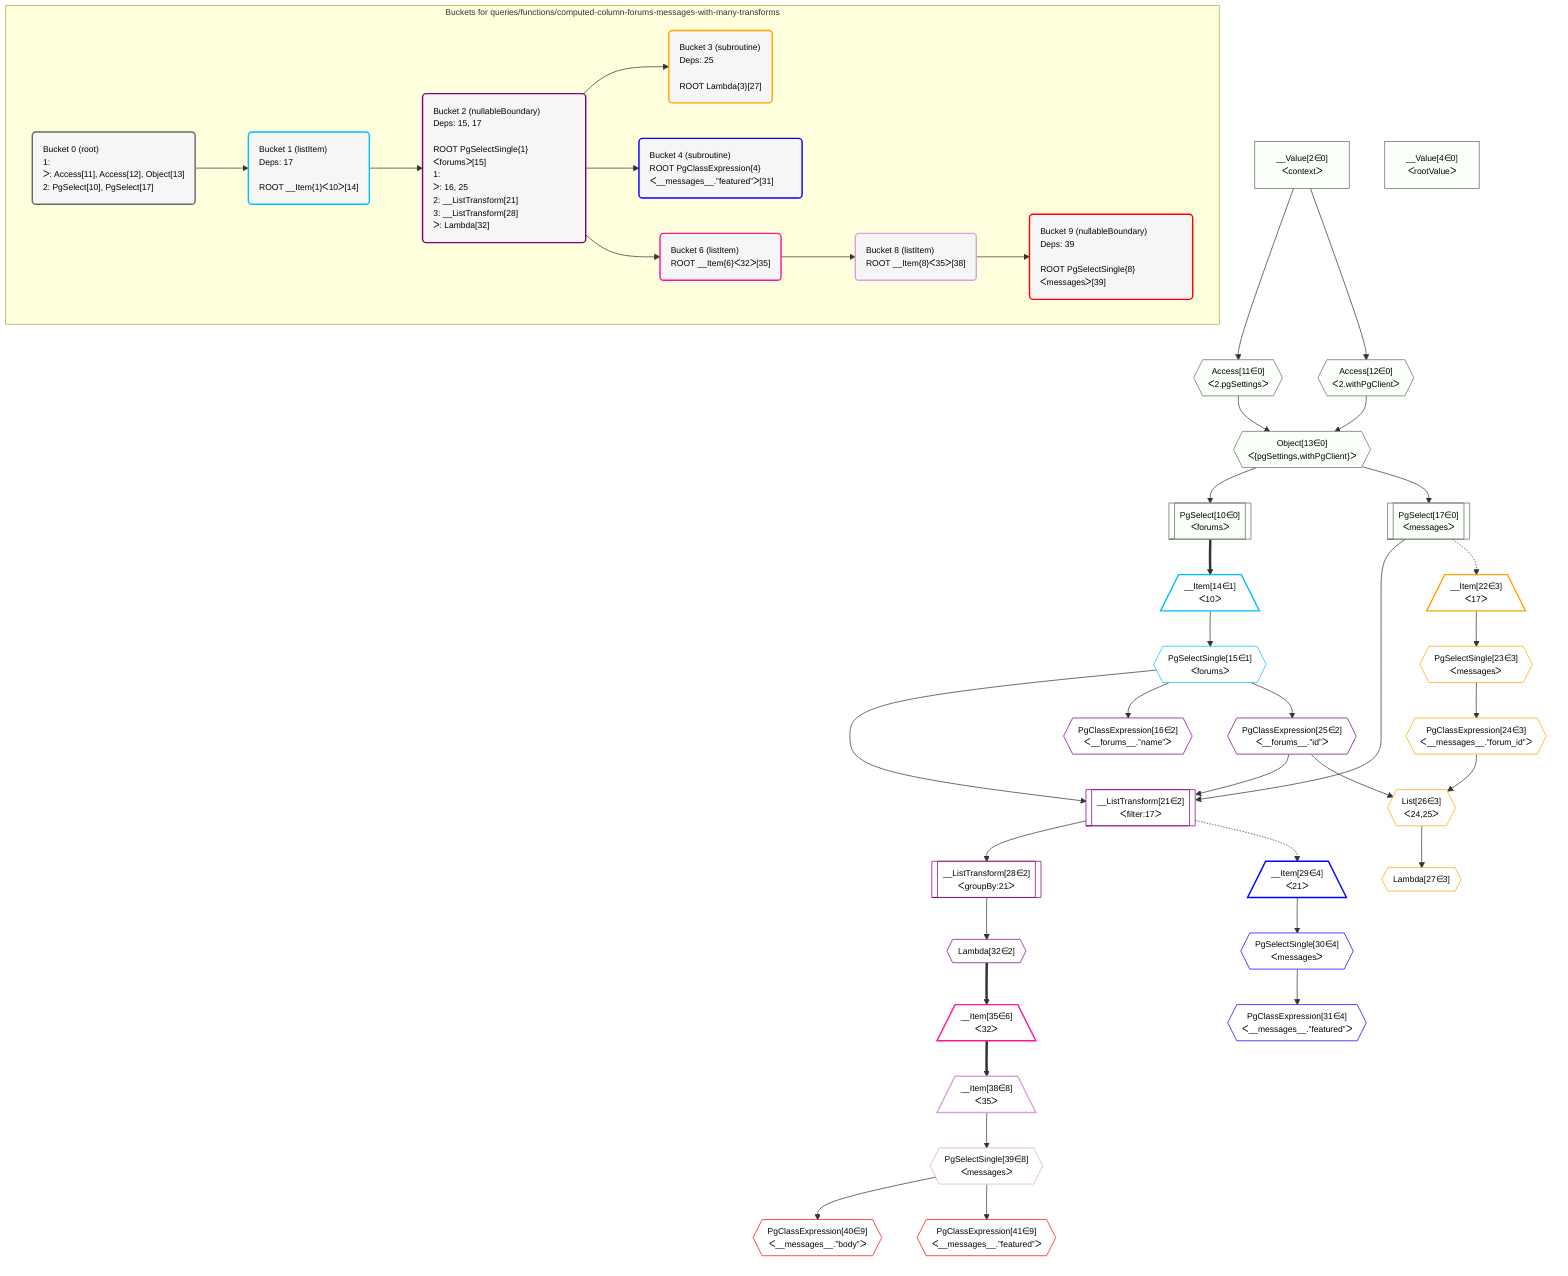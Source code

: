 %%{init: {'themeVariables': { 'fontSize': '12px'}}}%%
graph TD
    classDef path fill:#eee,stroke:#000,color:#000
    classDef plan fill:#fff,stroke-width:1px,color:#000
    classDef itemplan fill:#fff,stroke-width:2px,color:#000
    classDef unbatchedplan fill:#dff,stroke-width:1px,color:#000
    classDef sideeffectplan fill:#fcc,stroke-width:2px,color:#000
    classDef bucket fill:#f6f6f6,color:#000,stroke-width:2px,text-align:left


    %% plan dependencies
    Object13{{"Object[13∈0]<br />ᐸ{pgSettings,withPgClient}ᐳ"}}:::plan
    Access11{{"Access[11∈0]<br />ᐸ2.pgSettingsᐳ"}}:::plan
    Access12{{"Access[12∈0]<br />ᐸ2.withPgClientᐳ"}}:::plan
    Access11 & Access12 --> Object13
    PgSelect10[["PgSelect[10∈0]<br />ᐸforumsᐳ"]]:::plan
    Object13 --> PgSelect10
    __Value2["__Value[2∈0]<br />ᐸcontextᐳ"]:::plan
    __Value2 --> Access11
    __Value2 --> Access12
    PgSelect17[["PgSelect[17∈0]<br />ᐸmessagesᐳ"]]:::plan
    Object13 --> PgSelect17
    __Value4["__Value[4∈0]<br />ᐸrootValueᐳ"]:::plan
    __Item14[/"__Item[14∈1]<br />ᐸ10ᐳ"\]:::itemplan
    PgSelect10 ==> __Item14
    PgSelectSingle15{{"PgSelectSingle[15∈1]<br />ᐸforumsᐳ"}}:::plan
    __Item14 --> PgSelectSingle15
    __ListTransform21[["__ListTransform[21∈2]<br />ᐸfilter:17ᐳ"]]:::plan
    PgClassExpression25{{"PgClassExpression[25∈2]<br />ᐸ__forums__.”id”ᐳ"}}:::plan
    PgSelect17 & PgSelectSingle15 & PgClassExpression25 --> __ListTransform21
    PgClassExpression16{{"PgClassExpression[16∈2]<br />ᐸ__forums__.”name”ᐳ"}}:::plan
    PgSelectSingle15 --> PgClassExpression16
    PgSelectSingle15 --> PgClassExpression25
    __ListTransform28[["__ListTransform[28∈2]<br />ᐸgroupBy:21ᐳ"]]:::plan
    __ListTransform21 --> __ListTransform28
    Lambda32{{"Lambda[32∈2]"}}:::plan
    __ListTransform28 --> Lambda32
    List26{{"List[26∈3]<br />ᐸ24,25ᐳ"}}:::plan
    PgClassExpression24{{"PgClassExpression[24∈3]<br />ᐸ__messages__.”forum_id”ᐳ"}}:::plan
    PgClassExpression24 & PgClassExpression25 --> List26
    __Item22[/"__Item[22∈3]<br />ᐸ17ᐳ"\]:::itemplan
    PgSelect17 -.-> __Item22
    PgSelectSingle23{{"PgSelectSingle[23∈3]<br />ᐸmessagesᐳ"}}:::plan
    __Item22 --> PgSelectSingle23
    PgSelectSingle23 --> PgClassExpression24
    Lambda27{{"Lambda[27∈3]"}}:::plan
    List26 --> Lambda27
    __Item29[/"__Item[29∈4]<br />ᐸ21ᐳ"\]:::itemplan
    __ListTransform21 -.-> __Item29
    PgSelectSingle30{{"PgSelectSingle[30∈4]<br />ᐸmessagesᐳ"}}:::plan
    __Item29 --> PgSelectSingle30
    PgClassExpression31{{"PgClassExpression[31∈4]<br />ᐸ__messages__.”featured”ᐳ"}}:::plan
    PgSelectSingle30 --> PgClassExpression31
    __Item35[/"__Item[35∈6]<br />ᐸ32ᐳ"\]:::itemplan
    Lambda32 ==> __Item35
    __Item38[/"__Item[38∈8]<br />ᐸ35ᐳ"\]:::itemplan
    __Item35 ==> __Item38
    PgSelectSingle39{{"PgSelectSingle[39∈8]<br />ᐸmessagesᐳ"}}:::plan
    __Item38 --> PgSelectSingle39
    PgClassExpression40{{"PgClassExpression[40∈9]<br />ᐸ__messages__.”body”ᐳ"}}:::plan
    PgSelectSingle39 --> PgClassExpression40
    PgClassExpression41{{"PgClassExpression[41∈9]<br />ᐸ__messages__.”featured”ᐳ"}}:::plan
    PgSelectSingle39 --> PgClassExpression41

    %% define steps

    subgraph "Buckets for queries/functions/computed-column-forums-messages-with-many-transforms"
    Bucket0("Bucket 0 (root)<br />1: <br />ᐳ: Access[11], Access[12], Object[13]<br />2: PgSelect[10], PgSelect[17]"):::bucket
    classDef bucket0 stroke:#696969
    class Bucket0,__Value2,__Value4,PgSelect10,Access11,Access12,Object13,PgSelect17 bucket0
    Bucket1("Bucket 1 (listItem)<br />Deps: 17<br /><br />ROOT __Item{1}ᐸ10ᐳ[14]"):::bucket
    classDef bucket1 stroke:#00bfff
    class Bucket1,__Item14,PgSelectSingle15 bucket1
    Bucket2("Bucket 2 (nullableBoundary)<br />Deps: 15, 17<br /><br />ROOT PgSelectSingle{1}ᐸforumsᐳ[15]<br />1: <br />ᐳ: 16, 25<br />2: __ListTransform[21]<br />3: __ListTransform[28]<br />ᐳ: Lambda[32]"):::bucket
    classDef bucket2 stroke:#7f007f
    class Bucket2,PgClassExpression16,__ListTransform21,PgClassExpression25,__ListTransform28,Lambda32 bucket2
    Bucket3("Bucket 3 (subroutine)<br />Deps: 25<br /><br />ROOT Lambda{3}[27]"):::bucket
    classDef bucket3 stroke:#ffa500
    class Bucket3,__Item22,PgSelectSingle23,PgClassExpression24,List26,Lambda27 bucket3
    Bucket4("Bucket 4 (subroutine)<br />ROOT PgClassExpression{4}ᐸ__messages__.”featured”ᐳ[31]"):::bucket
    classDef bucket4 stroke:#0000ff
    class Bucket4,__Item29,PgSelectSingle30,PgClassExpression31 bucket4
    Bucket6("Bucket 6 (listItem)<br />ROOT __Item{6}ᐸ32ᐳ[35]"):::bucket
    classDef bucket6 stroke:#ff1493
    class Bucket6,__Item35 bucket6
    Bucket8("Bucket 8 (listItem)<br />ROOT __Item{8}ᐸ35ᐳ[38]"):::bucket
    classDef bucket8 stroke:#dda0dd
    class Bucket8,__Item38,PgSelectSingle39 bucket8
    Bucket9("Bucket 9 (nullableBoundary)<br />Deps: 39<br /><br />ROOT PgSelectSingle{8}ᐸmessagesᐳ[39]"):::bucket
    classDef bucket9 stroke:#ff0000
    class Bucket9,PgClassExpression40,PgClassExpression41 bucket9
    Bucket0 --> Bucket1
    Bucket1 --> Bucket2
    Bucket2 --> Bucket3 & Bucket4 & Bucket6
    Bucket6 --> Bucket8
    Bucket8 --> Bucket9
    classDef unary fill:#fafffa,borderWidth:8px
    class Object13,PgSelect10,Access11,Access12,PgSelect17,__Value2,__Value4 unary
    end
